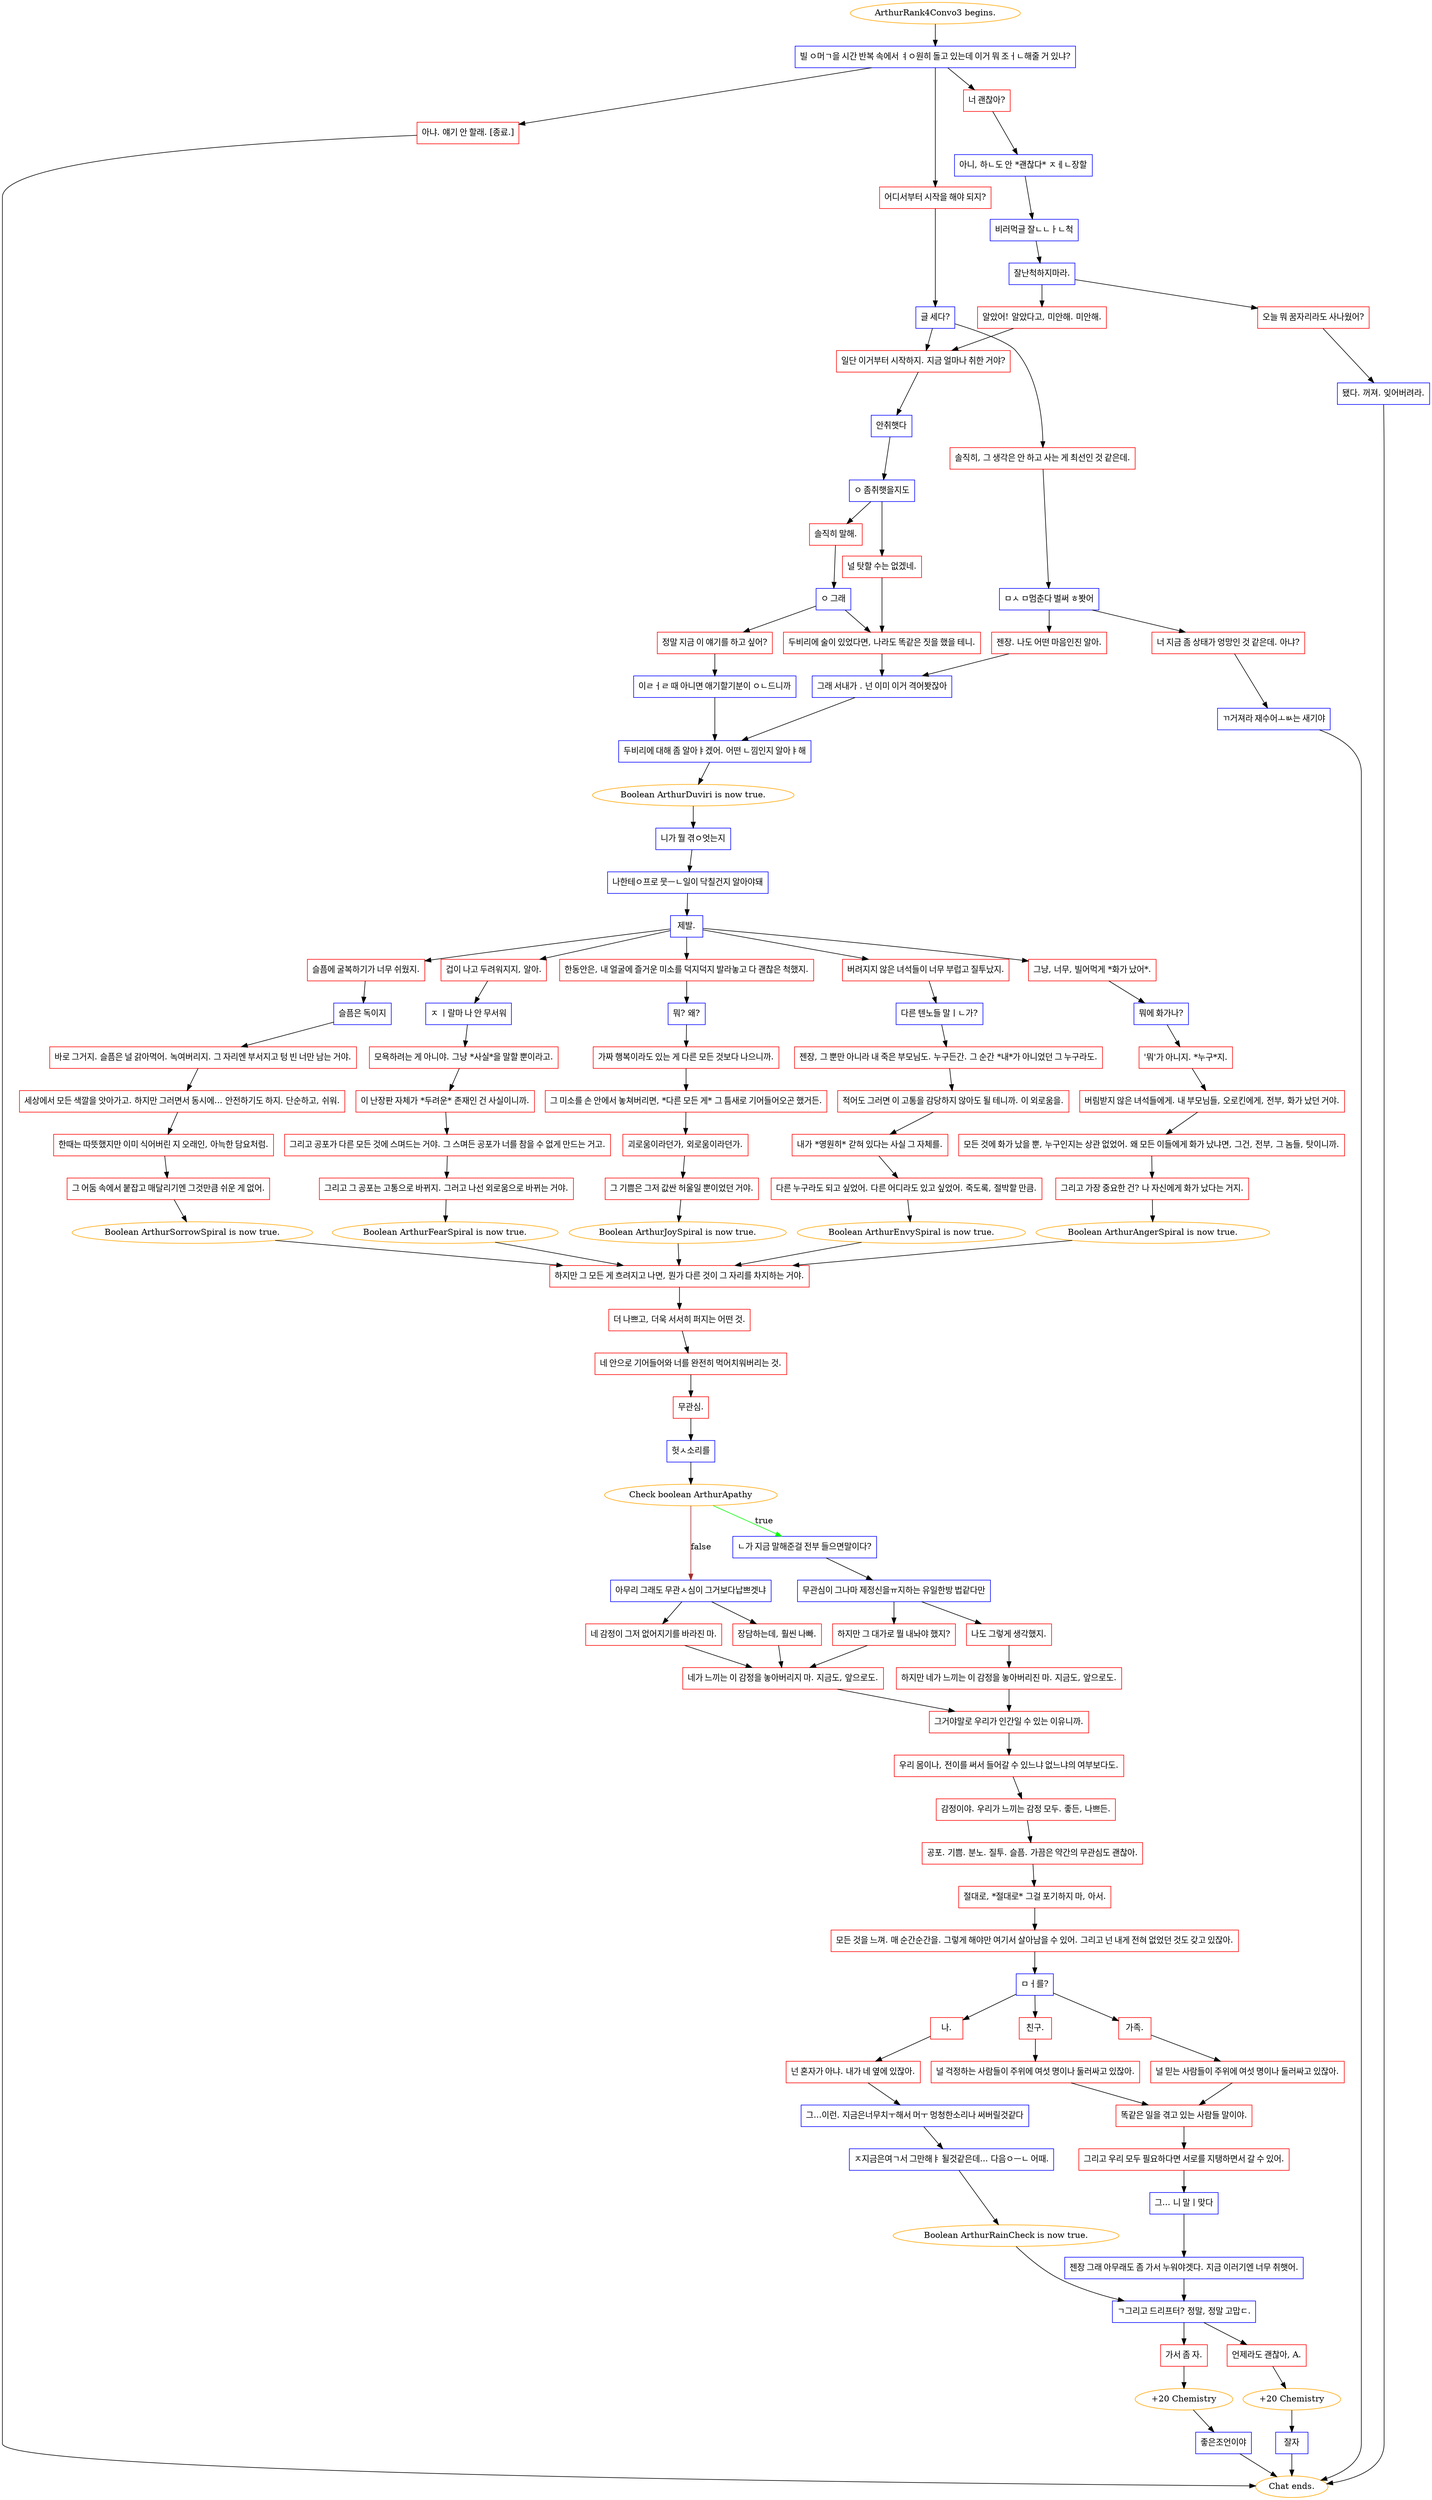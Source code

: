 digraph {
	"ArthurRank4Convo3 begins." [color=orange];
		"ArthurRank4Convo3 begins." -> j3845893651;
	j3845893651 [label="빌 ㅇ머ㄱ을 시간 반복 속에서 ㅕㅇ원히 돌고 있는데 이거 뭐 조ㅓㄴ해줄 거 있냐?",shape=box,color=blue];
		j3845893651 -> j2114186800;
		j3845893651 -> j4029682541;
		j3845893651 -> j1016034962;
	j2114186800 [label="너 괜찮아?",shape=box,color=red];
		j2114186800 -> j3758109247;
	j4029682541 [label="어디서부터 시작을 해야 되지?",shape=box,color=red];
		j4029682541 -> j648376757;
	j1016034962 [label="아냐. 얘기 안 할래. [종료.]",shape=box,color=red];
		j1016034962 -> "Chat ends.";
	j3758109247 [label="아니, 하ㄴ도 안 *괜찮다* ㅈㅔㄴ장할",shape=box,color=blue];
		j3758109247 -> j4200685877;
	j648376757 [label="글 세다?",shape=box,color=blue];
		j648376757 -> j1470493216;
		j648376757 -> j1086693422;
	"Chat ends." [color=orange];
	j4200685877 [label="비러먹글 잘ㄴㄴㅏㄴ척",shape=box,color=blue];
		j4200685877 -> j753628627;
	j1470493216 [label="일단 이거부터 시작하지. 지금 얼마나 취한 거야?",shape=box,color=red];
		j1470493216 -> j2255481569;
	j1086693422 [label="솔직히, 그 생각은 안 하고 사는 게 최선인 것 같은데.",shape=box,color=red];
		j1086693422 -> j1669539333;
	j753628627 [label="잘난척하지마라.",shape=box,color=blue];
		j753628627 -> j85978508;
		j753628627 -> j1891040907;
	j2255481569 [label="안취햇다",shape=box,color=blue];
		j2255481569 -> j2081232033;
	j1669539333 [label="ㅁㅅ ㅁ멈춘다 벌써 ㅎ봣어",shape=box,color=blue];
		j1669539333 -> j1246750890;
		j1669539333 -> j1474191616;
	j85978508 [label="오늘 뭐 꿈자리라도 사나웠어?",shape=box,color=red];
		j85978508 -> j1447277133;
	j1891040907 [label="알았어! 알았다고, 미안해. 미안해.",shape=box,color=red];
		j1891040907 -> j1470493216;
	j2081232033 [label="ㅇ 좀취햇을지도",shape=box,color=blue];
		j2081232033 -> j2825205181;
		j2081232033 -> j2956814585;
	j1246750890 [label="젠장. 나도 어떤 마음인진 알아.",shape=box,color=red];
		j1246750890 -> j2802579977;
	j1474191616 [label="너 지금 좀 상태가 엉망인 것 같은데. 아냐?",shape=box,color=red];
		j1474191616 -> j2000065416;
	j1447277133 [label="됐다. 꺼져. 잊어버려라.",shape=box,color=blue];
		j1447277133 -> "Chat ends.";
	j2825205181 [label="솔직히 말해.",shape=box,color=red];
		j2825205181 -> j611583858;
	j2956814585 [label="널 탓할 수는 없겠네.",shape=box,color=red];
		j2956814585 -> j3029109641;
	j2802579977 [label="그래 서내가 . 넌 이미 이거 격어봣잖아",shape=box,color=blue];
		j2802579977 -> j3268941305;
	j2000065416 [label="ㄲ거져라 재수어ㅗㅄ는 새기야",shape=box,color=blue];
		j2000065416 -> "Chat ends.";
	j611583858 [label="ㅇ 그래",shape=box,color=blue];
		j611583858 -> j913521616;
		j611583858 -> j3029109641;
	j3029109641 [label="두비리에 술이 있었다면, 나라도 똑같은 짓을 했을 테니.",shape=box,color=red];
		j3029109641 -> j2802579977;
	j3268941305 [label="두비리에 대해 좀 알아ㅑ겠어. 어떤 ㄴ낌인지 알아ㅑ해",shape=box,color=blue];
		j3268941305 -> j3443813791;
	j913521616 [label="정말 지금 이 얘기를 하고 싶어?",shape=box,color=red];
		j913521616 -> j4252096046;
	j3443813791 [label="Boolean ArthurDuviri is now true.",color=orange];
		j3443813791 -> j1752768703;
	j4252096046 [label="이ㄹㅓㄹ 때 아니면 애기할기분이 ㅇㄴ드니까",shape=box,color=blue];
		j4252096046 -> j3268941305;
	j1752768703 [label="니가 뭘 겪ㅇ엇는지",shape=box,color=blue];
		j1752768703 -> j2397944527;
	j2397944527 [label="나한테ㅇ프로 뭇ㅡㄴ일이 닥칠건지 알아야돼",shape=box,color=blue];
		j2397944527 -> j2627714261;
	j2627714261 [label="제발.",shape=box,color=blue];
		j2627714261 -> j338049544;
		j2627714261 -> j3508992436;
		j2627714261 -> j2349550293;
		j2627714261 -> j1955830451;
		j2627714261 -> j2613349609;
	j338049544 [label="겁이 나고 두려워지지, 알아.",shape=box,color=red];
		j338049544 -> j2059548281;
	j3508992436 [label="한동안은, 내 얼굴에 즐거운 미소를 덕지덕지 발라놓고 다 괜찮은 척했지.",shape=box,color=red];
		j3508992436 -> j2659652284;
	j2349550293 [label="버려지지 않은 녀석들이 너무 부럽고 질투났지.",shape=box,color=red];
		j2349550293 -> j2932377787;
	j1955830451 [label="그냥, 너무, 빌어먹게 *화가 났어*.",shape=box,color=red];
		j1955830451 -> j351976473;
	j2613349609 [label="슬픔에 굴복하기가 너무 쉬웠지.",shape=box,color=red];
		j2613349609 -> j2850221949;
	j2059548281 [label="ㅈ ㅣ랄마 나 안 무서워",shape=box,color=blue];
		j2059548281 -> j894381154;
	j2659652284 [label="뭐? 왜?",shape=box,color=blue];
		j2659652284 -> j3565755498;
	j2932377787 [label="다른 텐노들 말ㅣㄴ가?",shape=box,color=blue];
		j2932377787 -> j145762063;
	j351976473 [label="뭐에 화가나?",shape=box,color=blue];
		j351976473 -> j30306878;
	j2850221949 [label="슬픔은 독이지",shape=box,color=blue];
		j2850221949 -> j4134653567;
	j894381154 [label="모욕하려는 게 아니야. 그냥 *사실*을 말할 뿐이라고.",shape=box,color=red];
		j894381154 -> j4229722754;
	j3565755498 [label="가짜 행복이라도 있는 게 다른 모든 것보다 나으니까.",shape=box,color=red];
		j3565755498 -> j4218130973;
	j145762063 [label="젠장, 그 뿐만 아니라 내 죽은 부모님도. 누구든간. 그 순간 *내*가 아니었던 그 누구라도.",shape=box,color=red];
		j145762063 -> j2532230625;
	j30306878 [label="'뭐'가 아니지. *누구*지.",shape=box,color=red];
		j30306878 -> j1712762060;
	j4134653567 [label="바로 그거지. 슬픔은 널 갉아먹어. 녹여버리지. 그 자리엔 부서지고 텅 빈 너만 남는 거야.",shape=box,color=red];
		j4134653567 -> j4135905239;
	j4229722754 [label="이 난장판 자체가 *두려운* 존재인 건 사실이니까.",shape=box,color=red];
		j4229722754 -> j1918072139;
	j4218130973 [label="그 미소를 손 안에서 놓쳐버리면, *다른 모든 게* 그 틈새로 기어들어오곤 했거든.",shape=box,color=red];
		j4218130973 -> j1038114724;
	j2532230625 [label="적어도 그러면 이 고통을 감당하지 않아도 될 테니까. 이 외로움을.",shape=box,color=red];
		j2532230625 -> j2097420060;
	j1712762060 [label="버림받지 않은 녀석들에게. 내 부모님들, 오로킨에게, 전부, 화가 났던 거야.",shape=box,color=red];
		j1712762060 -> j3568559304;
	j4135905239 [label="세상에서 모든 색깔을 앗아가고. 하지만 그러면서 동시에... 안전하기도 하지. 단순하고, 쉬워.",shape=box,color=red];
		j4135905239 -> j2805350233;
	j1918072139 [label="그리고 공포가 다른 모든 것에 스며드는 거야. 그 스며든 공포가 너를 참을 수 없게 만드는 거고.",shape=box,color=red];
		j1918072139 -> j276981810;
	j1038114724 [label="괴로움이라던가, 외로움이라던가.",shape=box,color=red];
		j1038114724 -> j2300939742;
	j2097420060 [label="내가 *영원히* 갇혀 있다는 사실 그 자체를.",shape=box,color=red];
		j2097420060 -> j987996725;
	j3568559304 [label="모든 것에 화가 났을 뿐, 누구인지는 상관 없었어. 왜 모든 이들에게 화가 났냐면, 그건, 전부, 그 놈들, 탓이니까.",shape=box,color=red];
		j3568559304 -> j2233609373;
	j2805350233 [label="한때는 따뜻했지만 이미 식어버린 지 오래인, 아늑한 담요처럼.",shape=box,color=red];
		j2805350233 -> j310499144;
	j276981810 [label="그리고 그 공포는 고통으로 바뀌지. 그러고 나선 외로움으로 바뀌는 거야.",shape=box,color=red];
		j276981810 -> j4254345591;
	j2300939742 [label="그 기쁨은 그저 값싼 허울일 뿐이었던 거야.",shape=box,color=red];
		j2300939742 -> j2983209183;
	j987996725 [label="다른 누구라도 되고 싶었어. 다른 어디라도 있고 싶었어. 죽도록, 절박할 만큼.",shape=box,color=red];
		j987996725 -> j1918773369;
	j2233609373 [label="그리고 가장 중요한 건? 나 자신에게 화가 났다는 거지.",shape=box,color=red];
		j2233609373 -> j3742699014;
	j310499144 [label="그 어둠 속에서 붙잡고 매달리기엔 그것만큼 쉬운 게 없어.",shape=box,color=red];
		j310499144 -> j1994446419;
	j4254345591 [label="Boolean ArthurFearSpiral is now true.",color=orange];
		j4254345591 -> j2215960053;
	j2983209183 [label="Boolean ArthurJoySpiral is now true.",color=orange];
		j2983209183 -> j2215960053;
	j1918773369 [label="Boolean ArthurEnvySpiral is now true.",color=orange];
		j1918773369 -> j2215960053;
	j3742699014 [label="Boolean ArthurAngerSpiral is now true.",color=orange];
		j3742699014 -> j2215960053;
	j1994446419 [label="Boolean ArthurSorrowSpiral is now true.",color=orange];
		j1994446419 -> j2215960053;
	j2215960053 [label="하지만 그 모든 게 흐려지고 나면, 뭔가 다른 것이 그 자리를 차지하는 거야.",shape=box,color=red];
		j2215960053 -> j541259538;
	j541259538 [label="더 나쁘고, 더욱 서서히 퍼지는 어떤 것.",shape=box,color=red];
		j541259538 -> j3755725868;
	j3755725868 [label="네 안으로 기어들어와 너를 완전히 먹어치워버리는 것.",shape=box,color=red];
		j3755725868 -> j1678375071;
	j1678375071 [label="무관심.",shape=box,color=red];
		j1678375071 -> j3438956565;
	j3438956565 [label="헛ㅅ소리를",shape=box,color=blue];
		j3438956565 -> j636424934;
	j636424934 [label="Check boolean ArthurApathy",color=orange];
		j636424934 -> j803604214 [label=true,color=green];
		j636424934 -> j4182218483 [label=false,color=brown];
	j803604214 [label="ㄴ가 지금 말해준걸 전부 들으면말이다?",shape=box,color=blue];
		j803604214 -> j3101387150;
	j4182218483 [label="아무리 그래도 무관ㅅ심이 그거보다납쁘겟냐",shape=box,color=blue];
		j4182218483 -> j4030702252;
		j4182218483 -> j4014673474;
	j3101387150 [label="무관심이 그나마 제정신을ㅠ지하는 유일한방 법같다만",shape=box,color=blue];
		j3101387150 -> j4150856270;
		j3101387150 -> j3799782017;
	j4030702252 [label="장담하는데, 훨씬 나빠.",shape=box,color=red];
		j4030702252 -> j1162796952;
	j4014673474 [label="네 감정이 그저 없어지기를 바라진 마.",shape=box,color=red];
		j4014673474 -> j1162796952;
	j4150856270 [label="나도 그렇게 생각했지.",shape=box,color=red];
		j4150856270 -> j3324412641;
	j3799782017 [label="하지만 그 대가로 뭘 내놔야 했지?",shape=box,color=red];
		j3799782017 -> j1162796952;
	j1162796952 [label="네가 느끼는 이 감정을 놓아버리지 마. 지금도, 앞으로도.",shape=box,color=red];
		j1162796952 -> j675835456;
	j3324412641 [label="하지만 네가 느끼는 이 감정을 놓아버리진 마. 지금도, 앞으로도.",shape=box,color=red];
		j3324412641 -> j675835456;
	j675835456 [label="그거야말로 우리가 인간일 수 있는 이유니까.",shape=box,color=red];
		j675835456 -> j2835344401;
	j2835344401 [label="우리 몸이나, 전이를 써서 들어갈 수 있느냐 없느냐의 여부보다도.",shape=box,color=red];
		j2835344401 -> j2764907645;
	j2764907645 [label="감정이야. 우리가 느끼는 감정 모두. 좋든, 나쁘든.",shape=box,color=red];
		j2764907645 -> j2269876612;
	j2269876612 [label="공포. 기쁨. 분노. 질투. 슬픔. 가끔은 약간의 무관심도 괜찮아.",shape=box,color=red];
		j2269876612 -> j1864317721;
	j1864317721 [label="절대로, *절대로* 그걸 포기하지 마, 아서.",shape=box,color=red];
		j1864317721 -> j2715581387;
	j2715581387 [label="모든 것을 느껴. 매 순간순간을. 그렇게 해야만 여기서 살아남을 수 있어. 그리고 넌 내게 전혀 없었던 것도 갖고 있잖아.",shape=box,color=red];
		j2715581387 -> j3874067093;
	j3874067093 [label="ㅁㅓ를?",shape=box,color=blue];
		j3874067093 -> j4163612924;
		j3874067093 -> j2338901938;
		j3874067093 -> j666538851;
	j4163612924 [label="친구.",shape=box,color=red];
		j4163612924 -> j528642181;
	j2338901938 [label="가족.",shape=box,color=red];
		j2338901938 -> j3359239052;
	j666538851 [label="나.",shape=box,color=red];
		j666538851 -> j2791252861;
	j528642181 [label="널 걱정하는 사람들이 주위에 여섯 명이나 둘러싸고 있잖아.",shape=box,color=red];
		j528642181 -> j3725688934;
	j3359239052 [label="널 믿는 사람들이 주위에 여섯 명이나 둘러싸고 있잖아.",shape=box,color=red];
		j3359239052 -> j3725688934;
	j2791252861 [label="넌 혼자가 아냐. 내가 네 옆에 있잖아.",shape=box,color=red];
		j2791252861 -> j2223438396;
	j3725688934 [label="똑같은 일을 겪고 있는 사람들 말이야.",shape=box,color=red];
		j3725688934 -> j328825719;
	j2223438396 [label="그...이런. 지금은너무치ㅜ해서 머ㅜ 멍청한소리나 써버릴것같다",shape=box,color=blue];
		j2223438396 -> j307852021;
	j328825719 [label="그리고 우리 모두 필요하다면 서로를 지탱하면서 갈 수 있어.",shape=box,color=red];
		j328825719 -> j2087336024;
	j307852021 [label="ㅈ지금은여ㄱ서 그만해ㅑ 될것같은데... 다음ㅇㅡㄴ 어때.",shape=box,color=blue];
		j307852021 -> j3003909986;
	j2087336024 [label="그... 니 말ㅣ맞다",shape=box,color=blue];
		j2087336024 -> j1461518137;
	j3003909986 [label="Boolean ArthurRainCheck is now true.",color=orange];
		j3003909986 -> j3413031217;
	j1461518137 [label="젠장 그래 아무래도 좀 가서 누워야겟다. 지금 이러기엔 너무 취햇어.",shape=box,color=blue];
		j1461518137 -> j3413031217;
	j3413031217 [label="ㄱ그리고 드리프터? 정말, 정말 고맙ㄷ.",shape=box,color=blue];
		j3413031217 -> j3013584065;
		j3413031217 -> j3512644178;
	j3013584065 [label="언제라도 괜찮아, A.",shape=box,color=red];
		j3013584065 -> j4287380102;
	j3512644178 [label="가서 좀 자.",shape=box,color=red];
		j3512644178 -> j3029445140;
	j4287380102 [label="+20 Chemistry",color=orange];
		j4287380102 -> j2919493259;
	j3029445140 [label="+20 Chemistry",color=orange];
		j3029445140 -> j1112821358;
	j2919493259 [label="잘자",shape=box,color=blue];
		j2919493259 -> "Chat ends.";
	j1112821358 [label="좋은조언이야",shape=box,color=blue];
		j1112821358 -> "Chat ends.";
}